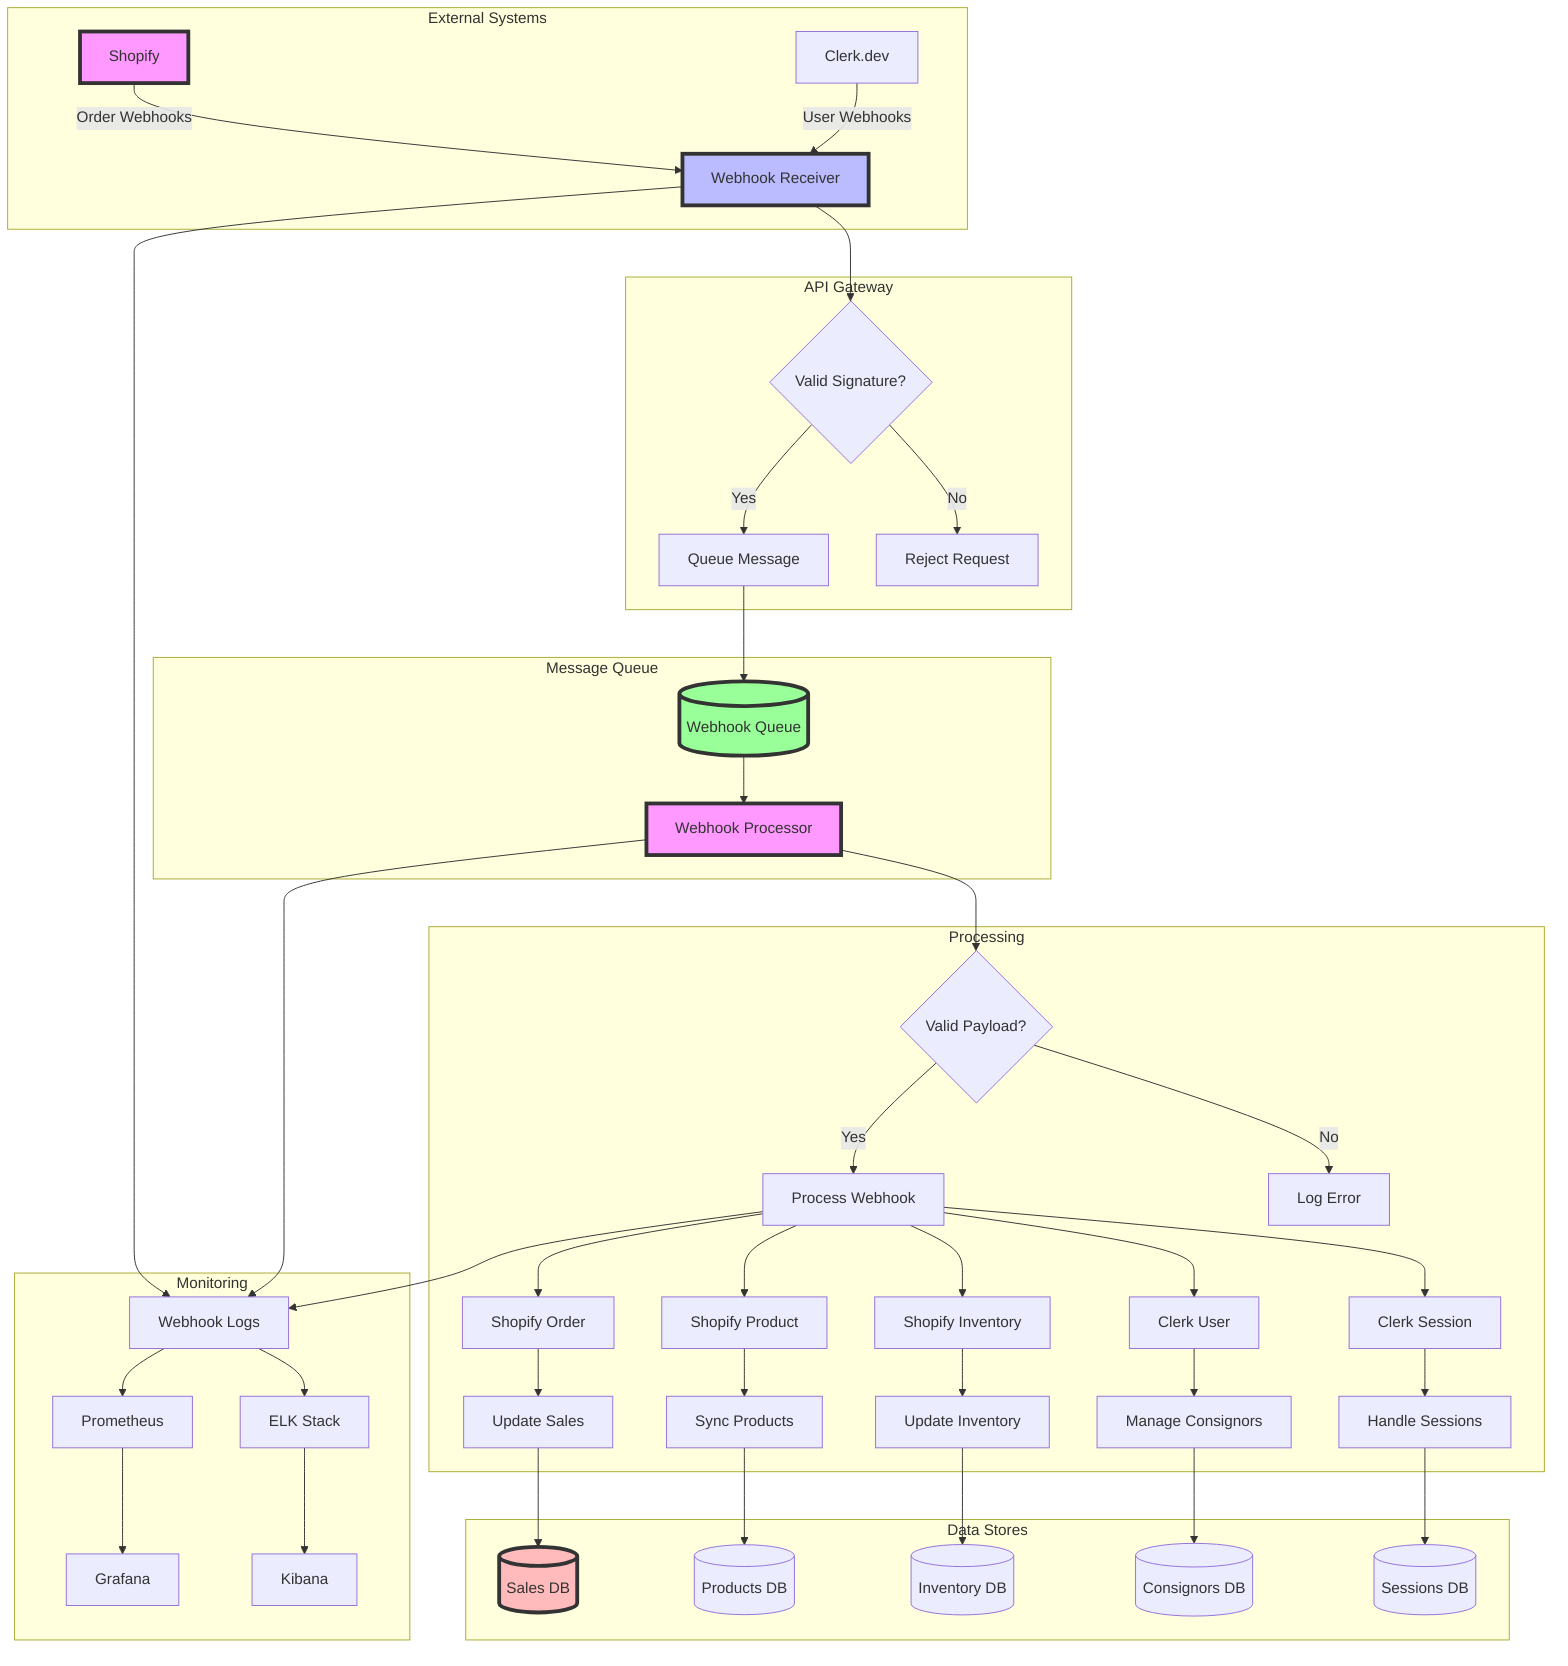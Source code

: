 flowchart TD
    subgraph "External Systems"
        A[Shopify] -->|Order Webhooks| B
        C[Clerk.dev] -->|User Webhooks| B
    end
    
    subgraph "API Gateway"
        B[Webhook Receiver] --> D{Valid Signature?}
        D -->|Yes| E[Queue Message]
        D -->|No| F[Reject Request]
    end
    
    subgraph "Message Queue"
        E --> G[(Webhook Queue)]
        G --> H[Webhook Processor]
    end
    
    subgraph "Processing"
        H --> I{Valid Payload?}
        I -->|Yes| J[Process Webhook]
        I -->|No| K[Log Error]
        
        J --> L[Shopify Order]
        J --> M[Shopify Product]
        J --> N[Shopify Inventory]
        J --> O[Clerk User]
        J --> P[Clerk Session]
        
        L --> Q[Update Sales]
        M --> R[Sync Products]
        N --> S[Update Inventory]
        O --> T[Manage Consignors]
        P --> U[Handle Sessions]
    end
    
    subgraph "Data Stores"
        Q --> V[(Sales DB)]
        R --> W[(Products DB)]
        S --> X[(Inventory DB)]
        T --> Y[(Consignors DB)]
        U --> Z[(Sessions DB)]
    end
    
    subgraph "Monitoring"
        B --> AA[Webhook Logs]
        H --> AA
        J --> AA
        AA --> AB[Prometheus]
        AB --> AC[Grafana]
        AA --> AD[ELK Stack]
        AD --> AE[Kibana]
    end
    
    style A fill:#f9f,stroke:#333,stroke-width:4px
    style B fill:#bbf,stroke:#333,stroke-width:4px
    style G fill:#9f9,stroke:#333,stroke-width:4px
    style H fill:#f9f,stroke:#333,stroke-width:4px
    style V fill:#fbb,stroke:#333,stroke-width:4px
    
    classDef external fill:#f9f,stroke:#333,stroke-width:4px
    classDef gateway fill:#bbf,stroke:#333,stroke-width:4px
    classDef queue fill:#9f9,stroke:#333,stroke-width:4px
    classDef processor fill:#f9f,stroke:#333,stroke-width:4px
    classDef database fill:#fbb,stroke:#333,stroke-width:4px
    
    class A external
    class B gateway
    class G queue
    class H processor
    class V database